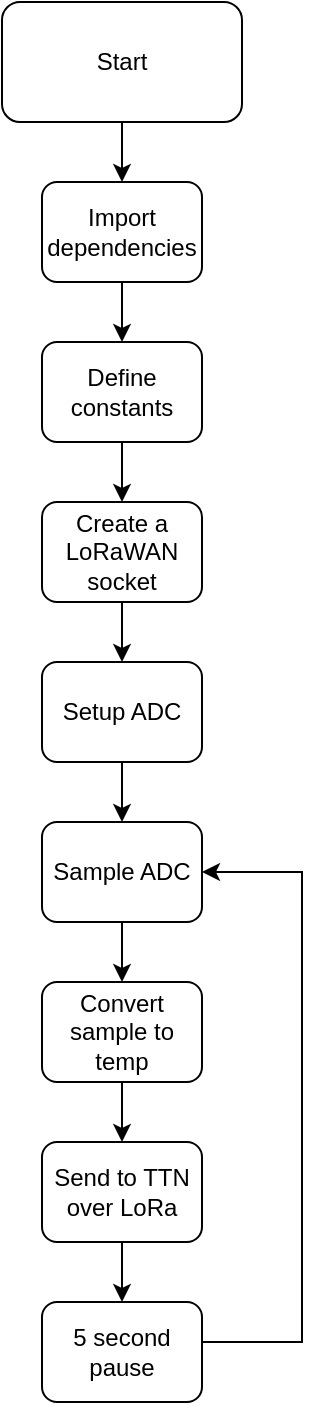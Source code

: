 <mxfile version="13.3.6" type="device"><diagram id="FfTsml0AW4RN9gzGguas" name="Page-1"><mxGraphModel dx="865" dy="483" grid="1" gridSize="10" guides="1" tooltips="1" connect="1" arrows="1" fold="1" page="1" pageScale="1" pageWidth="827" pageHeight="1169" math="0" shadow="0"><root><mxCell id="0"/><mxCell id="1" parent="0"/><mxCell id="QyzI67xyT1f7-N7jX8wK-4" style="edgeStyle=orthogonalEdgeStyle;rounded=0;orthogonalLoop=1;jettySize=auto;html=1;entryX=0.5;entryY=0;entryDx=0;entryDy=0;" edge="1" parent="1" source="QyzI67xyT1f7-N7jX8wK-2" target="QyzI67xyT1f7-N7jX8wK-3"><mxGeometry relative="1" as="geometry"/></mxCell><mxCell id="QyzI67xyT1f7-N7jX8wK-2" value="Start" style="rounded=1;whiteSpace=wrap;html=1;" vertex="1" parent="1"><mxGeometry x="330" y="110" width="120" height="60" as="geometry"/></mxCell><mxCell id="QyzI67xyT1f7-N7jX8wK-6" style="edgeStyle=orthogonalEdgeStyle;rounded=0;orthogonalLoop=1;jettySize=auto;html=1;entryX=0.5;entryY=0;entryDx=0;entryDy=0;" edge="1" parent="1" source="QyzI67xyT1f7-N7jX8wK-3" target="QyzI67xyT1f7-N7jX8wK-5"><mxGeometry relative="1" as="geometry"/></mxCell><mxCell id="QyzI67xyT1f7-N7jX8wK-3" value="Import&lt;br&gt;dependencies" style="rounded=1;whiteSpace=wrap;html=1;" vertex="1" parent="1"><mxGeometry x="350" y="200" width="80" height="50" as="geometry"/></mxCell><mxCell id="QyzI67xyT1f7-N7jX8wK-8" style="edgeStyle=orthogonalEdgeStyle;rounded=0;orthogonalLoop=1;jettySize=auto;html=1;entryX=0.5;entryY=0;entryDx=0;entryDy=0;" edge="1" parent="1" source="QyzI67xyT1f7-N7jX8wK-5" target="QyzI67xyT1f7-N7jX8wK-7"><mxGeometry relative="1" as="geometry"/></mxCell><mxCell id="QyzI67xyT1f7-N7jX8wK-5" value="Define constants" style="rounded=1;whiteSpace=wrap;html=1;" vertex="1" parent="1"><mxGeometry x="350" y="280" width="80" height="50" as="geometry"/></mxCell><mxCell id="QyzI67xyT1f7-N7jX8wK-10" style="edgeStyle=orthogonalEdgeStyle;rounded=0;orthogonalLoop=1;jettySize=auto;html=1;entryX=0.5;entryY=0;entryDx=0;entryDy=0;" edge="1" parent="1" source="QyzI67xyT1f7-N7jX8wK-7" target="QyzI67xyT1f7-N7jX8wK-9"><mxGeometry relative="1" as="geometry"/></mxCell><mxCell id="QyzI67xyT1f7-N7jX8wK-7" value="Create a LoRaWAN socket" style="rounded=1;whiteSpace=wrap;html=1;" vertex="1" parent="1"><mxGeometry x="350" y="360" width="80" height="50" as="geometry"/></mxCell><mxCell id="QyzI67xyT1f7-N7jX8wK-12" style="edgeStyle=orthogonalEdgeStyle;rounded=0;orthogonalLoop=1;jettySize=auto;html=1;entryX=0.5;entryY=0;entryDx=0;entryDy=0;" edge="1" parent="1" source="QyzI67xyT1f7-N7jX8wK-9" target="QyzI67xyT1f7-N7jX8wK-11"><mxGeometry relative="1" as="geometry"/></mxCell><mxCell id="QyzI67xyT1f7-N7jX8wK-9" value="Setup ADC" style="rounded=1;whiteSpace=wrap;html=1;" vertex="1" parent="1"><mxGeometry x="350" y="440" width="80" height="50" as="geometry"/></mxCell><mxCell id="QyzI67xyT1f7-N7jX8wK-14" style="edgeStyle=orthogonalEdgeStyle;rounded=0;orthogonalLoop=1;jettySize=auto;html=1;entryX=0.5;entryY=0;entryDx=0;entryDy=0;" edge="1" parent="1" source="QyzI67xyT1f7-N7jX8wK-11" target="QyzI67xyT1f7-N7jX8wK-13"><mxGeometry relative="1" as="geometry"/></mxCell><mxCell id="QyzI67xyT1f7-N7jX8wK-11" value="Sample ADC" style="rounded=1;whiteSpace=wrap;html=1;" vertex="1" parent="1"><mxGeometry x="350" y="520" width="80" height="50" as="geometry"/></mxCell><mxCell id="QyzI67xyT1f7-N7jX8wK-16" style="edgeStyle=orthogonalEdgeStyle;rounded=0;orthogonalLoop=1;jettySize=auto;html=1;entryX=0.5;entryY=0;entryDx=0;entryDy=0;" edge="1" parent="1" source="QyzI67xyT1f7-N7jX8wK-13" target="QyzI67xyT1f7-N7jX8wK-15"><mxGeometry relative="1" as="geometry"/></mxCell><mxCell id="QyzI67xyT1f7-N7jX8wK-13" value="Convert sample to temp" style="rounded=1;whiteSpace=wrap;html=1;" vertex="1" parent="1"><mxGeometry x="350" y="600" width="80" height="50" as="geometry"/></mxCell><mxCell id="QyzI67xyT1f7-N7jX8wK-18" style="edgeStyle=orthogonalEdgeStyle;rounded=0;orthogonalLoop=1;jettySize=auto;html=1;entryX=0.5;entryY=0;entryDx=0;entryDy=0;" edge="1" parent="1" source="QyzI67xyT1f7-N7jX8wK-15" target="QyzI67xyT1f7-N7jX8wK-17"><mxGeometry relative="1" as="geometry"/></mxCell><mxCell id="QyzI67xyT1f7-N7jX8wK-15" value="Send to TTN over LoRa" style="rounded=1;whiteSpace=wrap;html=1;" vertex="1" parent="1"><mxGeometry x="350" y="680" width="80" height="50" as="geometry"/></mxCell><mxCell id="QyzI67xyT1f7-N7jX8wK-19" style="edgeStyle=orthogonalEdgeStyle;rounded=0;orthogonalLoop=1;jettySize=auto;html=1;entryX=1;entryY=0.5;entryDx=0;entryDy=0;" edge="1" parent="1" source="QyzI67xyT1f7-N7jX8wK-17" target="QyzI67xyT1f7-N7jX8wK-11"><mxGeometry relative="1" as="geometry"><mxPoint x="520" y="540" as="targetPoint"/><Array as="points"><mxPoint x="390" y="780"/><mxPoint x="480" y="780"/><mxPoint x="480" y="545"/></Array></mxGeometry></mxCell><mxCell id="QyzI67xyT1f7-N7jX8wK-17" value="5 second pause" style="rounded=1;whiteSpace=wrap;html=1;" vertex="1" parent="1"><mxGeometry x="350" y="760" width="80" height="50" as="geometry"/></mxCell></root></mxGraphModel></diagram></mxfile>